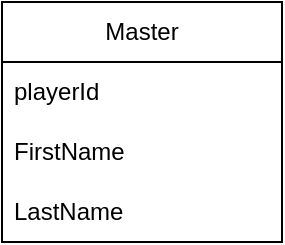 <mxfile version="20.7.4" type="github">
  <diagram name="Page-1" id="9f46799a-70d6-7492-0946-bef42562c5a5">
    <mxGraphModel dx="1363" dy="753" grid="1" gridSize="10" guides="1" tooltips="1" connect="1" arrows="1" fold="1" page="1" pageScale="1" pageWidth="1100" pageHeight="850" background="none" math="0" shadow="0">
      <root>
        <mxCell id="0" />
        <mxCell id="1" parent="0" />
        <mxCell id="FBrM-DPrrFomyVaTWnfu-1" value="Master" style="swimlane;fontStyle=0;childLayout=stackLayout;horizontal=1;startSize=30;horizontalStack=0;resizeParent=1;resizeParentMax=0;resizeLast=0;collapsible=1;marginBottom=0;whiteSpace=wrap;html=1;" vertex="1" parent="1">
          <mxGeometry x="90" y="80" width="140" height="120" as="geometry" />
        </mxCell>
        <mxCell id="FBrM-DPrrFomyVaTWnfu-2" value="playerId" style="text;strokeColor=none;fillColor=none;align=left;verticalAlign=middle;spacingLeft=4;spacingRight=4;overflow=hidden;points=[[0,0.5],[1,0.5]];portConstraint=eastwest;rotatable=0;whiteSpace=wrap;html=1;" vertex="1" parent="FBrM-DPrrFomyVaTWnfu-1">
          <mxGeometry y="30" width="140" height="30" as="geometry" />
        </mxCell>
        <mxCell id="FBrM-DPrrFomyVaTWnfu-3" value="FirstName" style="text;strokeColor=none;fillColor=none;align=left;verticalAlign=middle;spacingLeft=4;spacingRight=4;overflow=hidden;points=[[0,0.5],[1,0.5]];portConstraint=eastwest;rotatable=0;whiteSpace=wrap;html=1;" vertex="1" parent="FBrM-DPrrFomyVaTWnfu-1">
          <mxGeometry y="60" width="140" height="30" as="geometry" />
        </mxCell>
        <mxCell id="FBrM-DPrrFomyVaTWnfu-4" value="LastName" style="text;strokeColor=none;fillColor=none;align=left;verticalAlign=middle;spacingLeft=4;spacingRight=4;overflow=hidden;points=[[0,0.5],[1,0.5]];portConstraint=eastwest;rotatable=0;whiteSpace=wrap;html=1;" vertex="1" parent="FBrM-DPrrFomyVaTWnfu-1">
          <mxGeometry y="90" width="140" height="30" as="geometry" />
        </mxCell>
      </root>
    </mxGraphModel>
  </diagram>
</mxfile>
